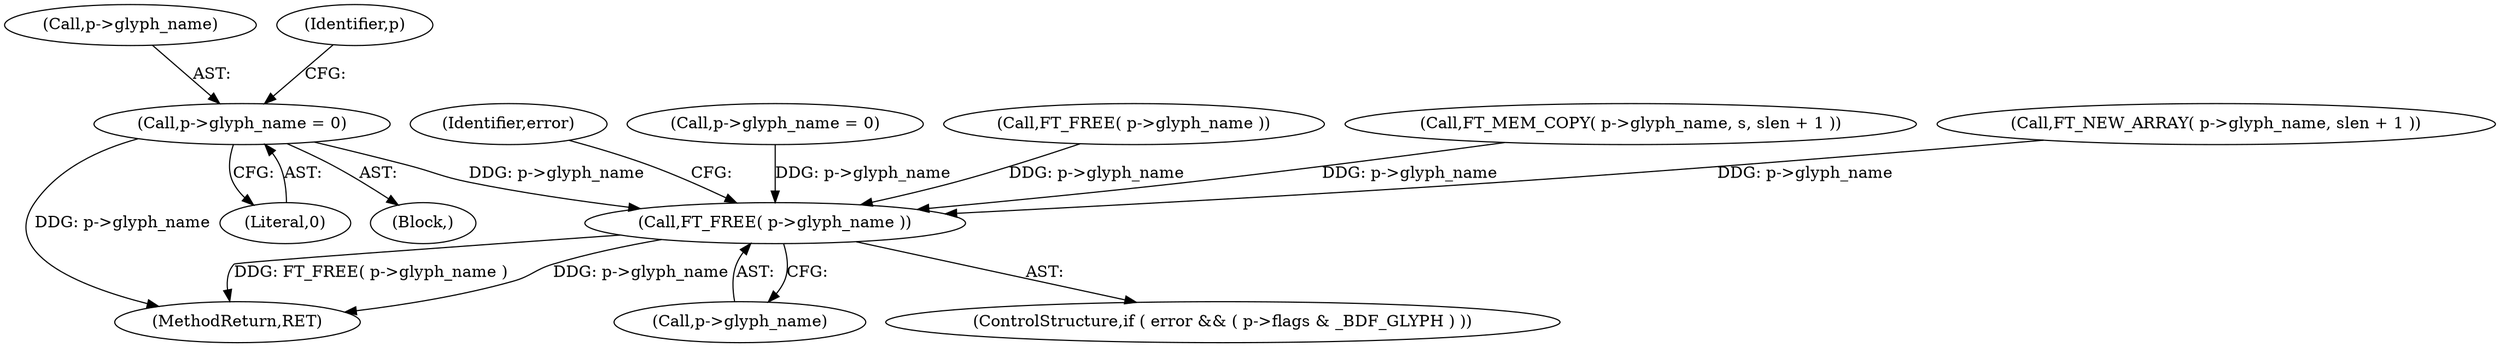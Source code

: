 digraph "0_savannah_07bdb6e289c7954e2a533039dc93c1c136099d2d@pointer" {
"1000690" [label="(Call,p->glyph_name = 0)"];
"1001562" [label="(Call,FT_FREE( p->glyph_name ))"];
"1000691" [label="(Call,p->glyph_name)"];
"1000694" [label="(Literal,0)"];
"1000690" [label="(Call,p->glyph_name = 0)"];
"1001563" [label="(Call,p->glyph_name)"];
"1000763" [label="(Call,p->glyph_name = 0)"];
"1001568" [label="(MethodReturn,RET)"];
"1000770" [label="(Identifier,p)"];
"1000404" [label="(Call,FT_FREE( p->glyph_name ))"];
"1001554" [label="(ControlStructure,if ( error && ( p->flags & _BDF_GLYPH ) ))"];
"1001562" [label="(Call,FT_FREE( p->glyph_name ))"];
"1000456" [label="(Call,FT_MEM_COPY( p->glyph_name, s, slen + 1 ))"];
"1000637" [label="(Block,)"];
"1000448" [label="(Call,FT_NEW_ARRAY( p->glyph_name, slen + 1 ))"];
"1001567" [label="(Identifier,error)"];
"1000690" -> "1000637"  [label="AST: "];
"1000690" -> "1000694"  [label="CFG: "];
"1000691" -> "1000690"  [label="AST: "];
"1000694" -> "1000690"  [label="AST: "];
"1000770" -> "1000690"  [label="CFG: "];
"1000690" -> "1001568"  [label="DDG: p->glyph_name"];
"1000690" -> "1001562"  [label="DDG: p->glyph_name"];
"1001562" -> "1001554"  [label="AST: "];
"1001562" -> "1001563"  [label="CFG: "];
"1001563" -> "1001562"  [label="AST: "];
"1001567" -> "1001562"  [label="CFG: "];
"1001562" -> "1001568"  [label="DDG: p->glyph_name"];
"1001562" -> "1001568"  [label="DDG: FT_FREE( p->glyph_name )"];
"1000404" -> "1001562"  [label="DDG: p->glyph_name"];
"1000456" -> "1001562"  [label="DDG: p->glyph_name"];
"1000448" -> "1001562"  [label="DDG: p->glyph_name"];
"1000763" -> "1001562"  [label="DDG: p->glyph_name"];
}
